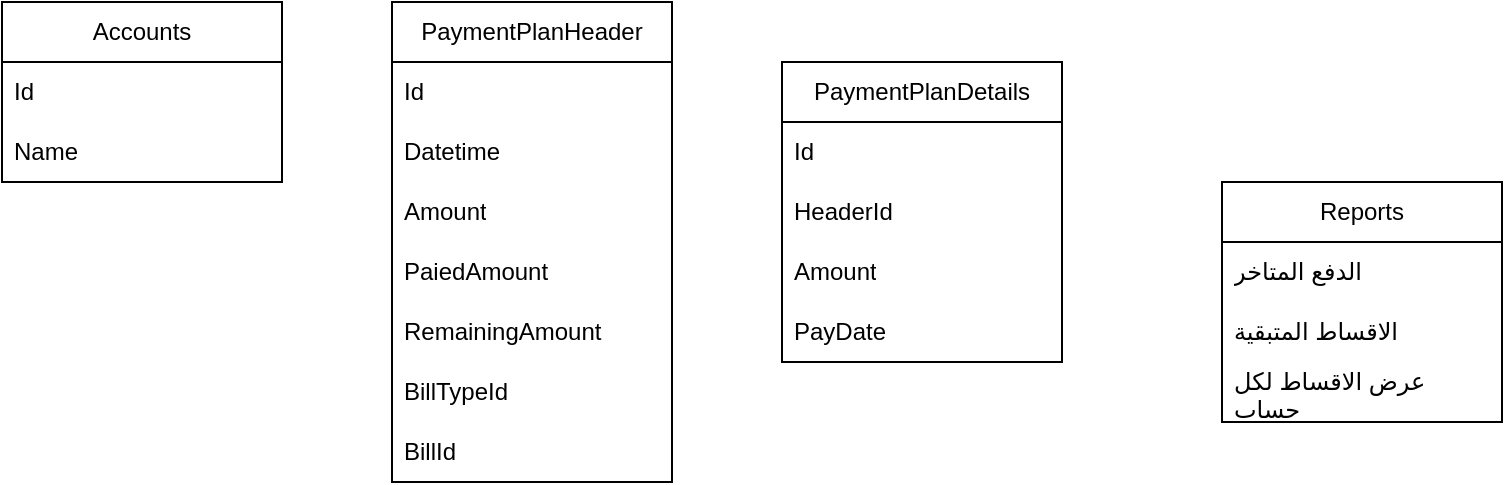 <mxfile version="21.1.2" type="device">
  <diagram name="Page-1" id="c4acf3e9-155e-7222-9cf6-157b1a14988f">
    <mxGraphModel dx="1434" dy="844" grid="1" gridSize="10" guides="1" tooltips="1" connect="1" arrows="1" fold="1" page="1" pageScale="1" pageWidth="850" pageHeight="1100" background="none" math="0" shadow="0">
      <root>
        <mxCell id="0" />
        <mxCell id="1" parent="0" />
        <mxCell id="JRcZk57Xnkg6OymxJeK5-4" value="Accounts" style="swimlane;fontStyle=0;childLayout=stackLayout;horizontal=1;startSize=30;horizontalStack=0;resizeParent=1;resizeParentMax=0;resizeLast=0;collapsible=1;marginBottom=0;whiteSpace=wrap;html=1;" vertex="1" parent="1">
          <mxGeometry x="90" y="140" width="140" height="90" as="geometry" />
        </mxCell>
        <mxCell id="JRcZk57Xnkg6OymxJeK5-5" value="Id" style="text;strokeColor=none;fillColor=none;align=left;verticalAlign=middle;spacingLeft=4;spacingRight=4;overflow=hidden;points=[[0,0.5],[1,0.5]];portConstraint=eastwest;rotatable=0;whiteSpace=wrap;html=1;" vertex="1" parent="JRcZk57Xnkg6OymxJeK5-4">
          <mxGeometry y="30" width="140" height="30" as="geometry" />
        </mxCell>
        <mxCell id="JRcZk57Xnkg6OymxJeK5-6" value="Name" style="text;strokeColor=none;fillColor=none;align=left;verticalAlign=middle;spacingLeft=4;spacingRight=4;overflow=hidden;points=[[0,0.5],[1,0.5]];portConstraint=eastwest;rotatable=0;whiteSpace=wrap;html=1;" vertex="1" parent="JRcZk57Xnkg6OymxJeK5-4">
          <mxGeometry y="60" width="140" height="30" as="geometry" />
        </mxCell>
        <mxCell id="JRcZk57Xnkg6OymxJeK5-8" value="PaymentPlanHeader" style="swimlane;fontStyle=0;childLayout=stackLayout;horizontal=1;startSize=30;horizontalStack=0;resizeParent=1;resizeParentMax=0;resizeLast=0;collapsible=1;marginBottom=0;whiteSpace=wrap;html=1;" vertex="1" parent="1">
          <mxGeometry x="285" y="140" width="140" height="240" as="geometry" />
        </mxCell>
        <mxCell id="JRcZk57Xnkg6OymxJeK5-9" value="Id" style="text;strokeColor=none;fillColor=none;align=left;verticalAlign=middle;spacingLeft=4;spacingRight=4;overflow=hidden;points=[[0,0.5],[1,0.5]];portConstraint=eastwest;rotatable=0;whiteSpace=wrap;html=1;" vertex="1" parent="JRcZk57Xnkg6OymxJeK5-8">
          <mxGeometry y="30" width="140" height="30" as="geometry" />
        </mxCell>
        <mxCell id="JRcZk57Xnkg6OymxJeK5-10" value="Datetime" style="text;strokeColor=none;fillColor=none;align=left;verticalAlign=middle;spacingLeft=4;spacingRight=4;overflow=hidden;points=[[0,0.5],[1,0.5]];portConstraint=eastwest;rotatable=0;whiteSpace=wrap;html=1;" vertex="1" parent="JRcZk57Xnkg6OymxJeK5-8">
          <mxGeometry y="60" width="140" height="30" as="geometry" />
        </mxCell>
        <mxCell id="JRcZk57Xnkg6OymxJeK5-11" value="Amount" style="text;strokeColor=none;fillColor=none;align=left;verticalAlign=middle;spacingLeft=4;spacingRight=4;overflow=hidden;points=[[0,0.5],[1,0.5]];portConstraint=eastwest;rotatable=0;whiteSpace=wrap;html=1;" vertex="1" parent="JRcZk57Xnkg6OymxJeK5-8">
          <mxGeometry y="90" width="140" height="30" as="geometry" />
        </mxCell>
        <mxCell id="JRcZk57Xnkg6OymxJeK5-13" value="PaiedAmount" style="text;strokeColor=none;fillColor=none;align=left;verticalAlign=middle;spacingLeft=4;spacingRight=4;overflow=hidden;points=[[0,0.5],[1,0.5]];portConstraint=eastwest;rotatable=0;whiteSpace=wrap;html=1;" vertex="1" parent="JRcZk57Xnkg6OymxJeK5-8">
          <mxGeometry y="120" width="140" height="30" as="geometry" />
        </mxCell>
        <mxCell id="JRcZk57Xnkg6OymxJeK5-14" value="RemainingAmount" style="text;strokeColor=none;fillColor=none;align=left;verticalAlign=middle;spacingLeft=4;spacingRight=4;overflow=hidden;points=[[0,0.5],[1,0.5]];portConstraint=eastwest;rotatable=0;whiteSpace=wrap;html=1;" vertex="1" parent="JRcZk57Xnkg6OymxJeK5-8">
          <mxGeometry y="150" width="140" height="30" as="geometry" />
        </mxCell>
        <mxCell id="JRcZk57Xnkg6OymxJeK5-21" value="BillTypeId" style="text;strokeColor=none;fillColor=none;align=left;verticalAlign=middle;spacingLeft=4;spacingRight=4;overflow=hidden;points=[[0,0.5],[1,0.5]];portConstraint=eastwest;rotatable=0;whiteSpace=wrap;html=1;" vertex="1" parent="JRcZk57Xnkg6OymxJeK5-8">
          <mxGeometry y="180" width="140" height="30" as="geometry" />
        </mxCell>
        <mxCell id="JRcZk57Xnkg6OymxJeK5-27" value="BillId" style="text;strokeColor=none;fillColor=none;align=left;verticalAlign=middle;spacingLeft=4;spacingRight=4;overflow=hidden;points=[[0,0.5],[1,0.5]];portConstraint=eastwest;rotatable=0;whiteSpace=wrap;html=1;" vertex="1" parent="JRcZk57Xnkg6OymxJeK5-8">
          <mxGeometry y="210" width="140" height="30" as="geometry" />
        </mxCell>
        <mxCell id="JRcZk57Xnkg6OymxJeK5-15" value="PaymentPlanDetails" style="swimlane;fontStyle=0;childLayout=stackLayout;horizontal=1;startSize=30;horizontalStack=0;resizeParent=1;resizeParentMax=0;resizeLast=0;collapsible=1;marginBottom=0;whiteSpace=wrap;html=1;" vertex="1" parent="1">
          <mxGeometry x="480" y="170" width="140" height="150" as="geometry" />
        </mxCell>
        <mxCell id="JRcZk57Xnkg6OymxJeK5-16" value="Id" style="text;strokeColor=none;fillColor=none;align=left;verticalAlign=middle;spacingLeft=4;spacingRight=4;overflow=hidden;points=[[0,0.5],[1,0.5]];portConstraint=eastwest;rotatable=0;whiteSpace=wrap;html=1;" vertex="1" parent="JRcZk57Xnkg6OymxJeK5-15">
          <mxGeometry y="30" width="140" height="30" as="geometry" />
        </mxCell>
        <mxCell id="JRcZk57Xnkg6OymxJeK5-22" value="HeaderId" style="text;strokeColor=none;fillColor=none;align=left;verticalAlign=middle;spacingLeft=4;spacingRight=4;overflow=hidden;points=[[0,0.5],[1,0.5]];portConstraint=eastwest;rotatable=0;whiteSpace=wrap;html=1;" vertex="1" parent="JRcZk57Xnkg6OymxJeK5-15">
          <mxGeometry y="60" width="140" height="30" as="geometry" />
        </mxCell>
        <mxCell id="JRcZk57Xnkg6OymxJeK5-17" value="Amount" style="text;strokeColor=none;fillColor=none;align=left;verticalAlign=middle;spacingLeft=4;spacingRight=4;overflow=hidden;points=[[0,0.5],[1,0.5]];portConstraint=eastwest;rotatable=0;whiteSpace=wrap;html=1;" vertex="1" parent="JRcZk57Xnkg6OymxJeK5-15">
          <mxGeometry y="90" width="140" height="30" as="geometry" />
        </mxCell>
        <mxCell id="JRcZk57Xnkg6OymxJeK5-18" value="PayDate" style="text;strokeColor=none;fillColor=none;align=left;verticalAlign=middle;spacingLeft=4;spacingRight=4;overflow=hidden;points=[[0,0.5],[1,0.5]];portConstraint=eastwest;rotatable=0;whiteSpace=wrap;html=1;" vertex="1" parent="JRcZk57Xnkg6OymxJeK5-15">
          <mxGeometry y="120" width="140" height="30" as="geometry" />
        </mxCell>
        <mxCell id="JRcZk57Xnkg6OymxJeK5-23" value="Reports" style="swimlane;fontStyle=0;childLayout=stackLayout;horizontal=1;startSize=30;horizontalStack=0;resizeParent=1;resizeParentMax=0;resizeLast=0;collapsible=1;marginBottom=0;whiteSpace=wrap;html=1;" vertex="1" parent="1">
          <mxGeometry x="700" y="230" width="140" height="120" as="geometry" />
        </mxCell>
        <mxCell id="JRcZk57Xnkg6OymxJeK5-24" value="الدفع المتاخر" style="text;strokeColor=none;fillColor=none;align=left;verticalAlign=middle;spacingLeft=4;spacingRight=4;overflow=hidden;points=[[0,0.5],[1,0.5]];portConstraint=eastwest;rotatable=0;whiteSpace=wrap;html=1;" vertex="1" parent="JRcZk57Xnkg6OymxJeK5-23">
          <mxGeometry y="30" width="140" height="30" as="geometry" />
        </mxCell>
        <mxCell id="JRcZk57Xnkg6OymxJeK5-25" value="الاقساط المتبقية" style="text;strokeColor=none;fillColor=none;align=left;verticalAlign=middle;spacingLeft=4;spacingRight=4;overflow=hidden;points=[[0,0.5],[1,0.5]];portConstraint=eastwest;rotatable=0;whiteSpace=wrap;html=1;" vertex="1" parent="JRcZk57Xnkg6OymxJeK5-23">
          <mxGeometry y="60" width="140" height="30" as="geometry" />
        </mxCell>
        <mxCell id="JRcZk57Xnkg6OymxJeK5-26" value="عرض الاقساط لكل حساب" style="text;strokeColor=none;fillColor=none;align=left;verticalAlign=middle;spacingLeft=4;spacingRight=4;overflow=hidden;points=[[0,0.5],[1,0.5]];portConstraint=eastwest;rotatable=0;whiteSpace=wrap;html=1;" vertex="1" parent="JRcZk57Xnkg6OymxJeK5-23">
          <mxGeometry y="90" width="140" height="30" as="geometry" />
        </mxCell>
      </root>
    </mxGraphModel>
  </diagram>
</mxfile>
